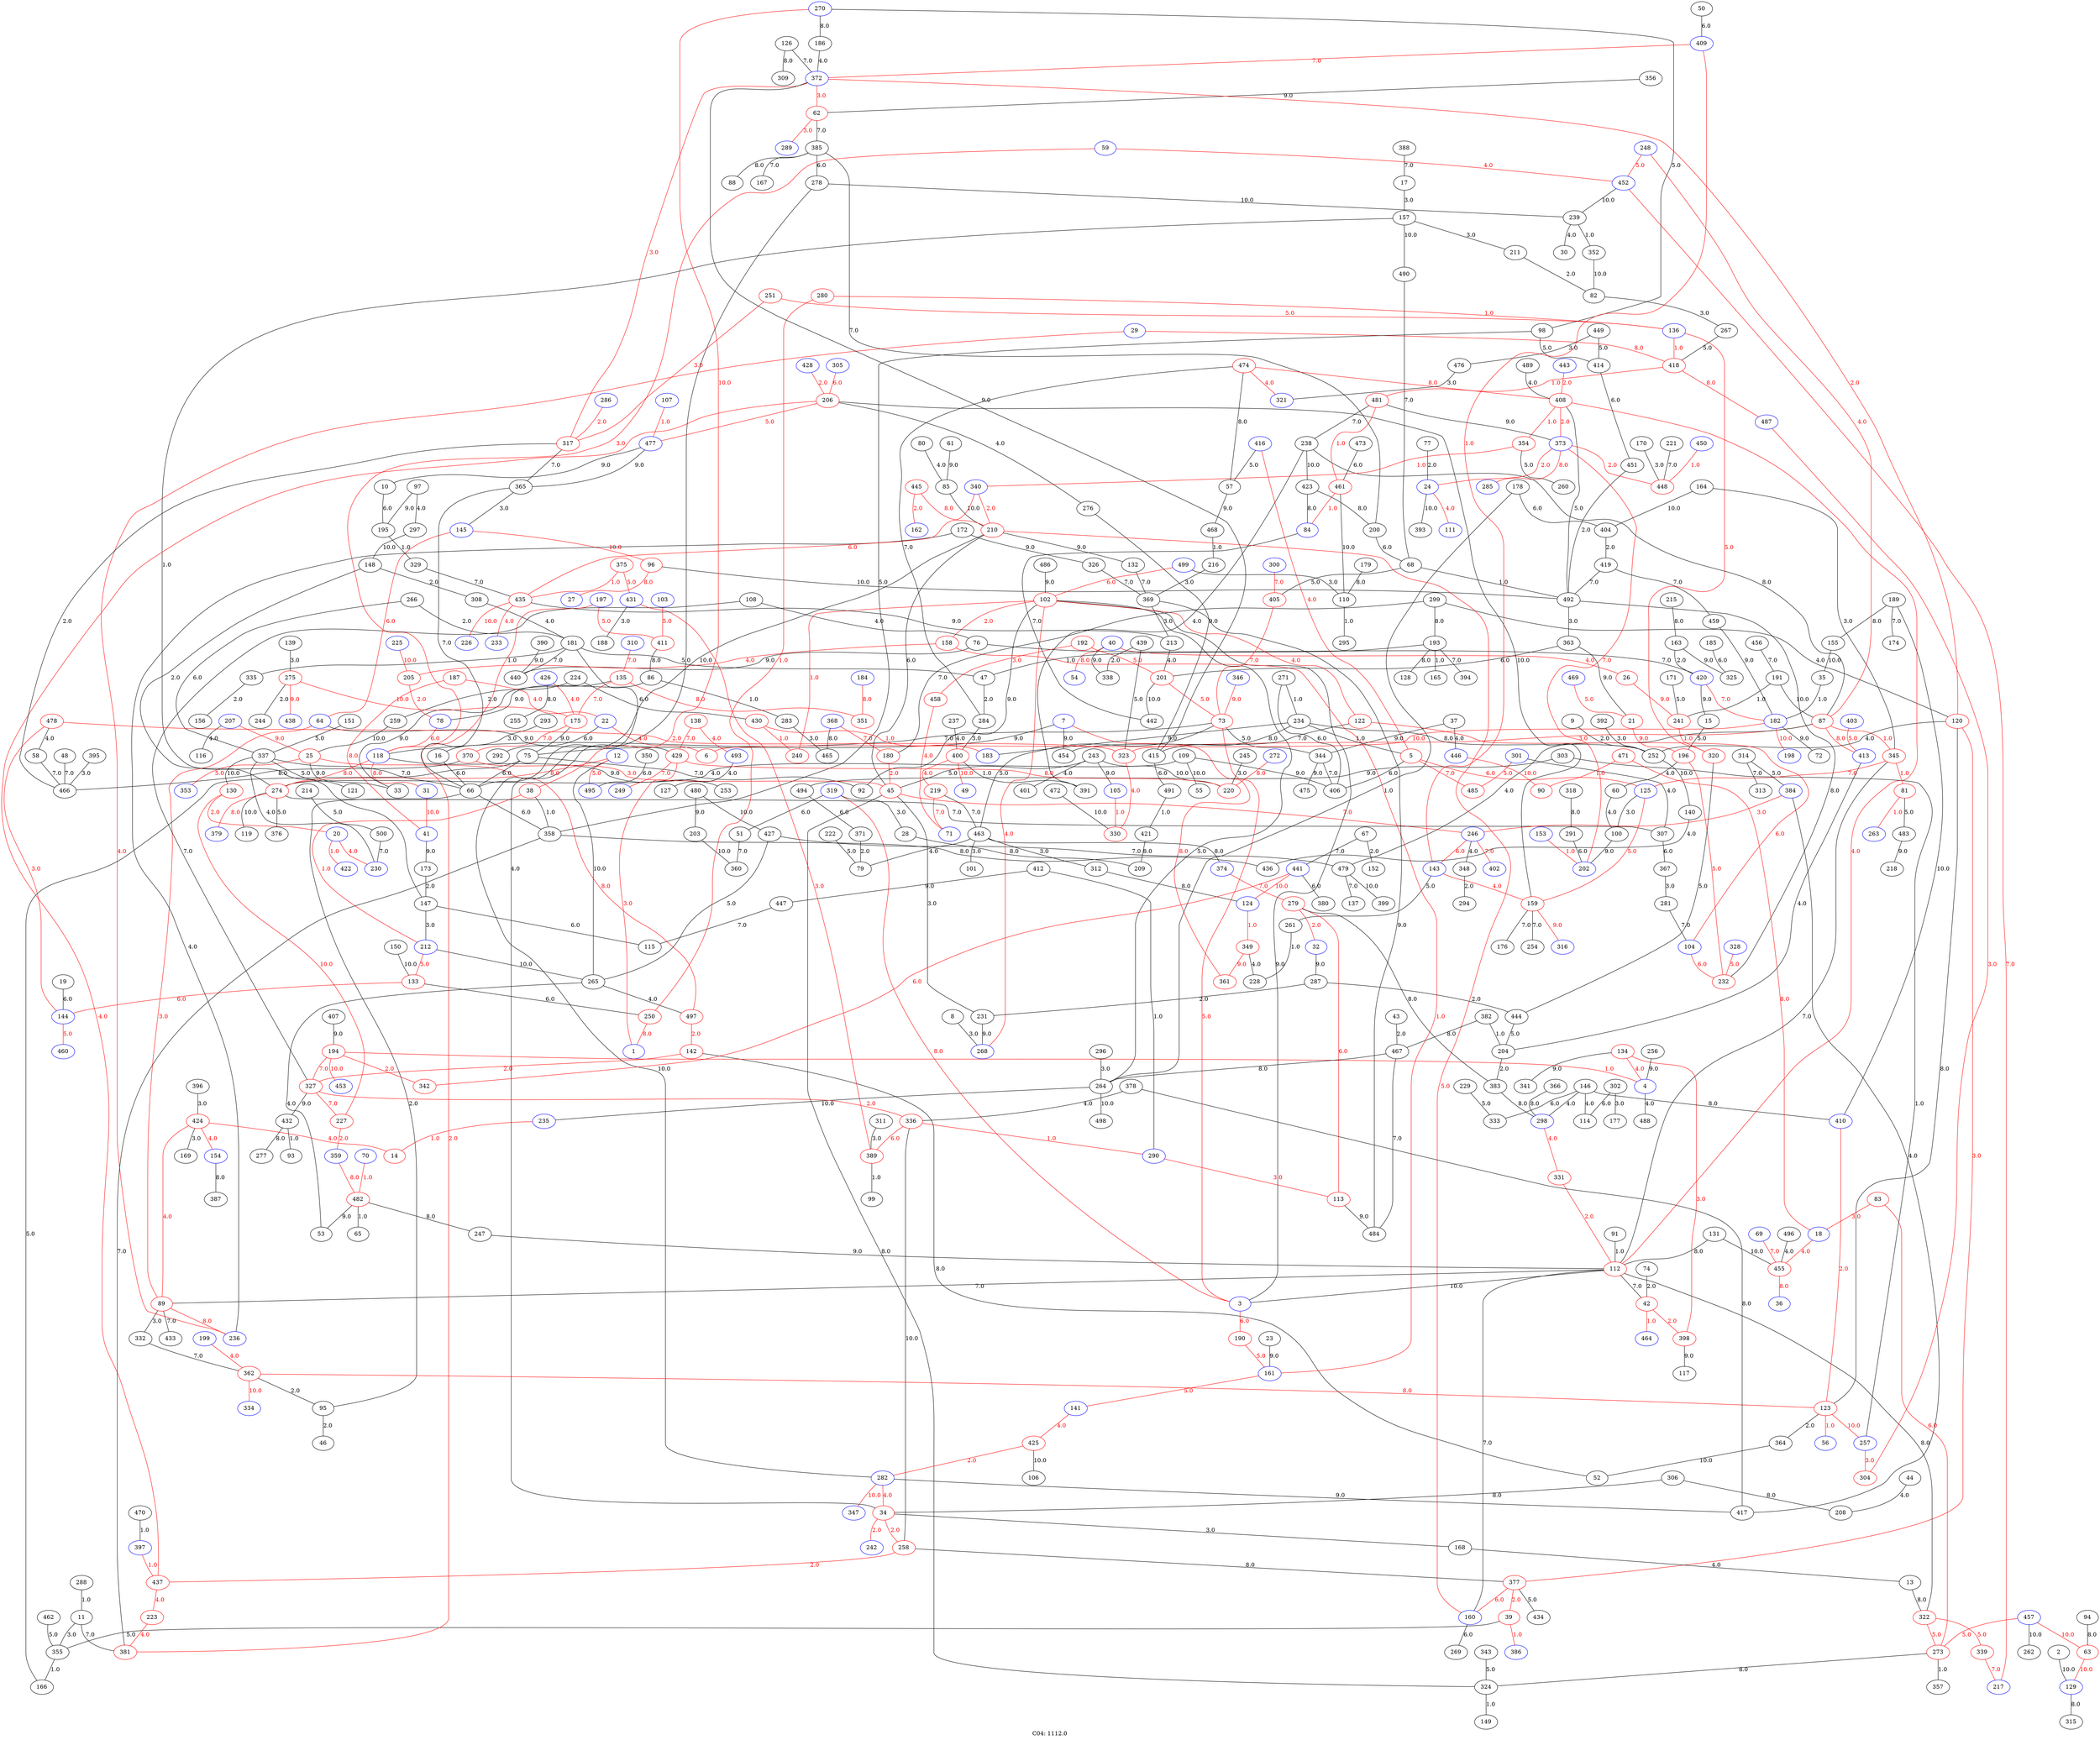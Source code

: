 strict graph G {
  label="C04: 1112.0";
  1 [ color="blue" ];
  2 [ ];
  3 [ color="blue" ];
  4 [ color="blue" ];
  5 [ color="red" ];
  6 [ color="red" ];
  7 [ color="blue" ];
  8 [ ];
  9 [ ];
  10 [ ];
  11 [ ];
  12 [ color="blue" ];
  13 [ ];
  14 [ color="red" ];
  15 [ ];
  16 [ ];
  17 [ ];
  18 [ color="blue" ];
  19 [ ];
  20 [ color="blue" ];
  21 [ color="red" ];
  22 [ color="blue" ];
  23 [ ];
  24 [ color="blue" ];
  25 [ color="red" ];
  26 [ color="red" ];
  27 [ color="blue" ];
  28 [ ];
  29 [ color="blue" ];
  30 [ ];
  31 [ color="blue" ];
  32 [ color="blue" ];
  33 [ ];
  34 [ color="red" ];
  35 [ ];
  36 [ color="blue" ];
  37 [ ];
  38 [ color="red" ];
  39 [ color="red" ];
  40 [ color="blue" ];
  41 [ color="blue" ];
  42 [ color="red" ];
  43 [ ];
  44 [ ];
  45 [ color="red" ];
  46 [ ];
  47 [ ];
  48 [ ];
  49 [ color="blue" ];
  50 [ ];
  51 [ ];
  52 [ ];
  53 [ ];
  54 [ color="blue" ];
  55 [ ];
  56 [ color="blue" ];
  57 [ ];
  58 [ ];
  59 [ color="blue" ];
  60 [ ];
  61 [ ];
  62 [ color="red" ];
  63 [ color="red" ];
  64 [ color="blue" ];
  65 [ ];
  66 [ ];
  67 [ ];
  68 [ ];
  69 [ color="blue" ];
  70 [ color="blue" ];
  71 [ color="blue" ];
  72 [ ];
  73 [ color="red" ];
  74 [ ];
  75 [ ];
  76 [ ];
  77 [ ];
  78 [ color="blue" ];
  79 [ ];
  80 [ ];
  81 [ color="red" ];
  82 [ ];
  83 [ color="red" ];
  84 [ color="blue" ];
  85 [ ];
  86 [ ];
  87 [ color="red" ];
  88 [ ];
  89 [ color="red" ];
  90 [ color="red" ];
  91 [ ];
  92 [ ];
  93 [ ];
  94 [ ];
  95 [ ];
  96 [ color="red" ];
  97 [ ];
  98 [ ];
  99 [ ];
  100 [ ];
  101 [ ];
  102 [ color="red" ];
  103 [ color="blue" ];
  104 [ color="blue" ];
  105 [ color="blue" ];
  106 [ ];
  107 [ color="blue" ];
  108 [ ];
  109 [ ];
  110 [ ];
  111 [ color="blue" ];
  112 [ color="red" ];
  113 [ color="red" ];
  114 [ ];
  115 [ ];
  116 [ ];
  117 [ ];
  118 [ color="blue" ];
  119 [ ];
  120 [ color="red" ];
  121 [ ];
  122 [ color="red" ];
  123 [ color="red" ];
  124 [ color="blue" ];
  125 [ color="blue" ];
  126 [ ];
  127 [ ];
  128 [ ];
  129 [ color="blue" ];
  130 [ color="red" ];
  131 [ ];
  132 [ ];
  133 [ color="red" ];
  134 [ color="red" ];
  135 [ color="red" ];
  136 [ color="blue" ];
  137 [ ];
  138 [ color="red" ];
  139 [ ];
  140 [ ];
  141 [ color="blue" ];
  142 [ color="red" ];
  143 [ color="blue" ];
  144 [ color="blue" ];
  145 [ color="blue" ];
  146 [ ];
  147 [ ];
  148 [ ];
  149 [ ];
  150 [ ];
  151 [ ];
  152 [ ];
  153 [ color="blue" ];
  154 [ color="blue" ];
  155 [ ];
  156 [ ];
  157 [ ];
  158 [ color="red" ];
  159 [ color="red" ];
  160 [ color="blue" ];
  161 [ color="blue" ];
  162 [ color="blue" ];
  163 [ ];
  164 [ ];
  165 [ ];
  166 [ ];
  167 [ ];
  168 [ ];
  169 [ ];
  170 [ ];
  171 [ ];
  172 [ ];
  173 [ ];
  174 [ ];
  175 [ color="red" ];
  176 [ ];
  177 [ ];
  178 [ ];
  179 [ ];
  180 [ color="red" ];
  181 [ ];
  182 [ color="blue" ];
  183 [ color="blue" ];
  184 [ color="blue" ];
  185 [ ];
  186 [ ];
  187 [ color="red" ];
  188 [ ];
  189 [ ];
  190 [ color="red" ];
  191 [ ];
  192 [ color="red" ];
  193 [ ];
  194 [ color="red" ];
  195 [ ];
  196 [ color="red" ];
  197 [ color="blue" ];
  198 [ color="blue" ];
  199 [ color="blue" ];
  200 [ ];
  201 [ color="red" ];
  202 [ color="blue" ];
  203 [ ];
  204 [ ];
  205 [ color="red" ];
  206 [ color="red" ];
  207 [ color="blue" ];
  208 [ ];
  209 [ ];
  210 [ color="red" ];
  211 [ ];
  212 [ color="blue" ];
  213 [ ];
  214 [ ];
  215 [ ];
  216 [ ];
  217 [ color="blue" ];
  218 [ ];
  219 [ color="red" ];
  220 [ color="red" ];
  221 [ ];
  222 [ ];
  223 [ color="red" ];
  224 [ ];
  225 [ color="blue" ];
  226 [ color="blue" ];
  227 [ color="red" ];
  228 [ ];
  229 [ ];
  230 [ color="blue" ];
  231 [ ];
  232 [ color="red" ];
  233 [ color="blue" ];
  234 [ ];
  235 [ color="blue" ];
  236 [ color="blue" ];
  237 [ ];
  238 [ ];
  239 [ ];
  240 [ color="red" ];
  241 [ color="red" ];
  242 [ color="blue" ];
  243 [ ];
  244 [ ];
  245 [ ];
  246 [ color="blue" ];
  247 [ ];
  248 [ color="blue" ];
  249 [ color="blue" ];
  250 [ color="red" ];
  251 [ color="red" ];
  252 [ ];
  253 [ ];
  254 [ ];
  255 [ ];
  256 [ ];
  257 [ color="blue" ];
  258 [ color="red" ];
  259 [ ];
  260 [ ];
  261 [ ];
  262 [ ];
  263 [ color="blue" ];
  264 [ ];
  265 [ ];
  266 [ ];
  267 [ ];
  268 [ color="blue" ];
  269 [ ];
  270 [ color="blue" ];
  271 [ ];
  272 [ color="blue" ];
  273 [ color="red" ];
  274 [ color="red" ];
  275 [ color="red" ];
  276 [ ];
  277 [ ];
  278 [ ];
  279 [ color="red" ];
  280 [ color="red" ];
  281 [ ];
  282 [ color="blue" ];
  283 [ ];
  284 [ ];
  285 [ color="blue" ];
  286 [ color="blue" ];
  287 [ ];
  288 [ ];
  289 [ color="blue" ];
  290 [ color="blue" ];
  291 [ ];
  292 [ ];
  293 [ ];
  294 [ ];
  295 [ ];
  296 [ ];
  297 [ ];
  298 [ color="blue" ];
  299 [ ];
  300 [ color="blue" ];
  301 [ color="blue" ];
  302 [ ];
  303 [ ];
  304 [ color="red" ];
  305 [ color="blue" ];
  306 [ ];
  307 [ ];
  308 [ ];
  309 [ ];
  310 [ color="blue" ];
  311 [ ];
  312 [ ];
  313 [ ];
  314 [ ];
  315 [ ];
  316 [ color="blue" ];
  317 [ color="red" ];
  318 [ ];
  319 [ color="blue" ];
  320 [ color="red" ];
  321 [ color="blue" ];
  322 [ color="red" ];
  323 [ color="red" ];
  324 [ ];
  325 [ ];
  326 [ ];
  327 [ color="red" ];
  328 [ color="blue" ];
  329 [ ];
  330 [ color="red" ];
  331 [ color="red" ];
  332 [ ];
  333 [ ];
  334 [ color="blue" ];
  335 [ ];
  336 [ color="red" ];
  337 [ ];
  338 [ ];
  339 [ color="red" ];
  340 [ color="blue" ];
  341 [ ];
  342 [ color="red" ];
  343 [ ];
  344 [ ];
  345 [ color="red" ];
  346 [ color="blue" ];
  347 [ color="blue" ];
  348 [ ];
  349 [ color="red" ];
  350 [ ];
  351 [ color="red" ];
  352 [ ];
  353 [ color="blue" ];
  354 [ color="red" ];
  355 [ ];
  356 [ ];
  357 [ ];
  358 [ ];
  359 [ color="blue" ];
  360 [ ];
  361 [ color="red" ];
  362 [ color="red" ];
  363 [ ];
  364 [ ];
  365 [ ];
  366 [ ];
  367 [ ];
  368 [ color="blue" ];
  369 [ ];
  370 [ color="red" ];
  371 [ ];
  372 [ color="blue" ];
  373 [ color="blue" ];
  374 [ color="blue" ];
  375 [ color="red" ];
  376 [ ];
  377 [ color="red" ];
  378 [ ];
  379 [ color="blue" ];
  380 [ ];
  381 [ color="red" ];
  382 [ ];
  383 [ ];
  384 [ color="blue" ];
  385 [ ];
  386 [ color="blue" ];
  387 [ ];
  388 [ ];
  389 [ color="red" ];
  390 [ ];
  391 [ ];
  392 [ ];
  393 [ ];
  394 [ ];
  395 [ ];
  396 [ ];
  397 [ color="blue" ];
  398 [ color="red" ];
  399 [ ];
  400 [ color="red" ];
  401 [ ];
  402 [ color="blue" ];
  403 [ color="blue" ];
  404 [ ];
  405 [ color="red" ];
  406 [ ];
  407 [ ];
  408 [ color="red" ];
  409 [ color="blue" ];
  410 [ color="blue" ];
  411 [ color="red" ];
  412 [ ];
  413 [ color="blue" ];
  414 [ ];
  415 [ ];
  416 [ color="blue" ];
  417 [ ];
  418 [ color="red" ];
  419 [ ];
  420 [ color="blue" ];
  421 [ ];
  422 [ color="blue" ];
  423 [ ];
  424 [ color="red" ];
  425 [ color="red" ];
  426 [ color="blue" ];
  427 [ ];
  428 [ color="blue" ];
  429 [ color="red" ];
  430 [ color="red" ];
  431 [ color="blue" ];
  432 [ ];
  433 [ ];
  434 [ ];
  435 [ color="red" ];
  436 [ ];
  437 [ color="red" ];
  438 [ color="blue" ];
  439 [ ];
  440 [ ];
  441 [ color="blue" ];
  442 [ ];
  443 [ color="blue" ];
  444 [ ];
  445 [ color="red" ];
  446 [ color="blue" ];
  447 [ ];
  448 [ color="red" ];
  449 [ ];
  450 [ color="blue" ];
  451 [ ];
  452 [ color="blue" ];
  453 [ color="blue" ];
  454 [ ];
  455 [ color="red" ];
  456 [ ];
  457 [ color="blue" ];
  458 [ color="red" ];
  459 [ ];
  460 [ color="blue" ];
  461 [ color="red" ];
  462 [ ];
  463 [ ];
  464 [ color="blue" ];
  465 [ ];
  466 [ ];
  467 [ ];
  468 [ ];
  469 [ color="blue" ];
  470 [ ];
  471 [ color="red" ];
  472 [ ];
  473 [ ];
  474 [ color="red" ];
  475 [ ];
  476 [ ];
  477 [ color="blue" ];
  478 [ color="red" ];
  479 [ ];
  480 [ ];
  481 [ color="red" ];
  482 [ color="red" ];
  483 [ ];
  484 [ ];
  485 [ color="red" ];
  486 [ ];
  487 [ color="blue" ];
  488 [ ];
  489 [ ];
  490 [ ];
  491 [ ];
  492 [ ];
  493 [ color="blue" ];
  494 [ ];
  495 [ color="blue" ];
  496 [ ];
  497 [ color="red" ];
  498 [ ];
  499 [ color="blue" ];
  500 [ ];
  112 -- 3 [ label="10.0" ];
  102 -- 3 [ label="9.0" ];
  102 -- 264 [ label="5.0" ];
  112 -- 89 [ label="7.0" ];
  112 -- 160 [ label="7.0" ];
  210 -- 160 [ color="red" fontcolor="red" label="5.0" ];
  3 -- 73 [ color="red" fontcolor="red" label="5.0" ];
  377 -- 160 [ color="red" fontcolor="red" label="6.0" ];
  73 -- 118 [ label="7.0" ];
  102 -- 158 [ color="red" fontcolor="red" label="2.0" ];
  73 -- 344 [ label="5.0" ];
  120 -- 377 [ color="red" fontcolor="red" label="3.0" ];
  118 -- 274 [ color="red" fontcolor="red" label="8.0" ];
  345 -- 112 [ label="7.0" ];
  344 -- 406 [ label="7.0" ];
  210 -- 66 [ label="10.0" ];
  158 -- 205 [ color="red" fontcolor="red" label="4.0" ];
  148 -- 274 [ label="2.0" ];
  408 -- 112 [ color="red" fontcolor="red" label="4.0" ];
  12 -- 274 [ color="red" fontcolor="red" label="8.0" ];
  274 -- 307 [ label="7.0" ];
  66 -- 358 [ label="6.0" ];
  258 -- 377 [ label="8.0" ];
  345 -- 125 [ color="red" fontcolor="red" label="7.0" ];
  64 -- 89 [ color="red" fontcolor="red" label="3.0" ];
  365 -- 66 [ label="7.0" ];
  210 -- 45 [ label="6.0" ];
  38 -- 358 [ label="1.0" ];
  87 -- 345 [ color="red" fontcolor="red" label="1.0" ];
  337 -- 66 [ label="7.0" ];
  258 -- 437 [ color="red" fontcolor="red" label="2.0" ];
  34 -- 258 [ color="red" fontcolor="red" label="2.0" ];
  45 -- 246 [ color="red" fontcolor="red" label="7.0" ];
  191 -- 87 [ label="10.0" ];
  499 -- 102 [ color="red" fontcolor="red" label="6.0" ];
  191 -- 241 [ label="1.0" ];
  38 -- 212 [ color="red" fontcolor="red" label="1.0" ];
  206 -- 437 [ color="red" fontcolor="red" label="4.0" ];
  443 -- 408 [ color="red" fontcolor="red" label="2.0" ];
  372 -- 120 [ color="red" fontcolor="red" label="2.0" ];
  246 -- 348 [ label="4.0" ];
  408 -- 492 [ label="5.0" ];
  336 -- 258 [ label="10.0" ];
  337 -- 230 [ label="4.0" ];
  102 -- 240 [ color="red" fontcolor="red" label="1.0" ];
  102 -- 122 [ color="red" fontcolor="red" label="4.0" ];
  87 -- 479 [ label="4.0" ];
  424 -- 89 [ color="red" fontcolor="red" label="4.0" ];
  278 -- 34 [ label="4.0" ];
  91 -- 112 [ label="1.0" ];
  427 -- 479 [ label="7.0" ];
  327 -- 336 [ color="red" fontcolor="red" label="2.0" ];
  102 -- 92 [ label="9.0" ];
  131 -- 112 [ label="8.0" ];
  306 -- 34 [ label="8.0" ];
  322 -- 112 [ label="8.0" ];
  73 -- 463 [ label="5.0" ];
  419 -- 492 [ label="7.0" ];
  78 -- 118 [ color="red" fontcolor="red" label="6.0" ];
  125 -- 100 [ label="3.0" ];
  408 -- 373 [ color="red" fontcolor="red" label="2.0" ];
  108 -- 327 [ label="7.0" ];
  212 -- 265 [ label="10.0" ];
  12 -- 495 [ color="red" fontcolor="red" label="5.0" ];
  68 -- 492 [ label="1.0" ];
  322 -- 273 [ color="red" fontcolor="red" label="5.0" ];
  319 -- 3 [ color="red" fontcolor="red" label="8.0" ];
  64 -- 429 [ label="9.0" ];
  463 -- 79 [ label="4.0" ];
  265 -- 53 [ label="4.0" ];
  296 -- 264 [ label="3.0" ];
  178 -- 264 [ label="1.0" ];
  131 -- 455 [ label="10.0" ];
  75 -- 66 [ label="6.0" ];
  118 -- 31 [ color="red" fontcolor="red" label="8.0" ];
  175 -- 75 [ label="9.0" ];
  135 -- 175 [ color="red" fontcolor="red" label="7.0" ];
  13 -- 322 [ label="8.0" ];
  194 -- 327 [ color="red" fontcolor="red" label="7.0" ];
  138 -- 429 [ color="red" fontcolor="red" label="7.0" ];
  482 -- 53 [ label="9.0" ];
  212 -- 133 [ color="red" fontcolor="red" label="5.0" ];
  373 -- 448 [ color="red" fontcolor="red" label="2.0" ];
  87 -- 323 [ color="red" fontcolor="red" label="3.0" ];
  457 -- 273 [ color="red" fontcolor="red" label="5.0" ];
  108 -- 76 [ label="4.0" ];
  274 -- 379 [ color="red" fontcolor="red" label="8.0" ];
  409 -- 372 [ color="red" fontcolor="red" label="7.0" ];
  372 -- 415 [ label="9.0" ];
  340 -- 210 [ color="red" fontcolor="red" label="2.0" ];
  373 -- 24 [ color="red" fontcolor="red" label="2.0" ];
  500 -- 230 [ label="7.0" ];
  100 -- 202 [ label="9.0" ];
  275 -- 175 [ color="red" fontcolor="red" label="10.0" ];
  481 -- 373 [ label="9.0" ];
  86 -- 78 [ label="9.0" ];
  370 -- 45 [ color="red" fontcolor="red" label="3.0" ];
  327 -- 432 [ label="9.0" ];
  291 -- 202 [ label="6.0" ];
  120 -- 123 [ label="8.0" ];
  456 -- 191 [ label="7.0" ];
  345 -- 81 [ color="red" fontcolor="red" label="1.0" ];
  482 -- 65 [ label="1.0" ];
  241 -- 320 [ color="red" fontcolor="red" label="1.0" ];
  486 -- 102 [ label="9.0" ];
  429 -- 220 [ color="red" fontcolor="red" label="8.0" ];
  457 -- 63 [ color="red" fontcolor="red" label="10.0" ];
  384 -- 246 [ color="red" fontcolor="red" label="3.0" ];
  481 -- 238 [ label="7.0" ];
  282 -- 34 [ color="red" fontcolor="red" label="4.0" ];
  118 -- 253 [ label="9.0" ];
  411 -- 86 [ label="8.0" ];
  246 -- 402 [ color="red" fontcolor="red" label="7.0" ];
  87 -- 413 [ color="red" fontcolor="red" label="8.0" ];
  482 -- 247 [ label="8.0" ];
  419 -- 459 [ label="7.0" ];
  319 -- 28 [ label="3.0" ];
  410 -- 123 [ color="red" fontcolor="red" label="2.0" ];
  232 -- 492 [ label="8.0" ];
  136 -- 320 [ color="red" fontcolor="red" label="5.0" ];
  98 -- 358 [ label="5.0" ];
  340 -- 435 [ color="red" fontcolor="red" label="6.0" ];
  75 -- 166 [ label="5.0" ];
  243 -- 45 [ label="5.0" ];
  69 -- 455 [ color="red" fontcolor="red" label="7.0" ];
  98 -- 414 [ label="5.0" ];
  7 -- 75 [ label="9.0" ];
  328 -- 232 [ color="red" fontcolor="red" label="5.0" ];
  142 -- 327 [ color="red" fontcolor="red" label="2.0" ];
  125 -- 159 [ color="red" fontcolor="red" label="5.0" ];
  418 -- 481 [ color="red" fontcolor="red" label="1.0" ];
  120 -- 252 [ label="4.0" ];
  31 -- 41 [ color="red" fontcolor="red" label="10.0" ];
  139 -- 275 [ label="3.0" ];
  370 -- 466 [ label="8.0" ];
  480 -- 427 [ label="10.0" ];
  83 -- 273 [ color="red" fontcolor="red" label="6.0" ];
  477 -- 365 [ label="9.0" ];
  499 -- 110 [ label="3.0" ];
  194 -- 4 [ color="red" fontcolor="red" label="1.0" ];
  413 -- 204 [ label="4.0" ];
  76 -- 420 [ label="7.0" ];
  336 -- 290 [ color="red" fontcolor="red" label="1.0" ];
  299 -- 120 [ label="4.0" ];
  497 -- 142 [ color="red" fontcolor="red" label="2.0" ];
  322 -- 339 [ color="red" fontcolor="red" label="5.0" ];
  34 -- 242 [ color="red" fontcolor="red" label="2.0" ];
  146 -- 410 [ label="8.0" ];
  109 -- 274 [ label="4.0" ];
  37 -- 344 [ label="9.0" ];
  187 -- 41 [ color="red" fontcolor="red" label="8.0" ];
  135 -- 351 [ color="red" fontcolor="red" label="8.0" ];
  20 -- 230 [ color="red" fontcolor="red" label="4.0" ];
  478 -- 323 [ color="red" fontcolor="red" label="2.0" ];
  418 -- 487 [ color="red" fontcolor="red" label="8.0" ];
  459 -- 182 [ label="9.0" ];
  426 -- 175 [ color="red" fontcolor="red" label="4.0" ];
  463 -- 312 [ label="3.0" ];
  194 -- 342 [ color="red" fontcolor="red" label="2.0" ];
  385 -- 278 [ label="6.0" ];
  182 -- 72 [ label="9.0" ];
  245 -- 220 [ label="3.0" ];
  134 -- 4 [ color="red" fontcolor="red" label="4.0" ];
  62 -- 385 [ label="7.0" ];
  143 -- 159 [ color="red" fontcolor="red" label="4.0" ];
  222 -- 79 [ label="5.0" ];
  273 -- 324 [ label="8.0" ];
  63 -- 129 [ color="red" fontcolor="red" label="10.0" ];
  163 -- 420 [ label="2.0" ];
  424 -- 14 [ color="red" fontcolor="red" label="4.0" ];
  219 -- 463 [ label="7.0" ];
  85 -- 210 [ label="10.0" ];
  299 -- 193 [ label="8.0" ];
  181 -- 282 [ label="10.0" ];
  339 -- 217 [ color="red" fontcolor="red" label="7.0" ];
  355 -- 166 [ label="1.0" ];
  267 -- 418 [ label="5.0" ];
  158 -- 161 [ color="red" fontcolor="red" label="1.0" ];
  392 -- 252 [ label="3.0" ];
  396 -- 424 [ label="3.0" ];
  480 -- 203 [ label="9.0" ];
  385 -- 200 [ label="7.0" ];
  146 -- 114 [ label="4.0" ];
  28 -- 209 [ label="8.0" ];
  37 -- 446 [ label="4.0" ];
  4 -- 488 [ label="4.0" ];
  210 -- 132 [ label="9.0" ];
  7 -- 361 [ color="red" fontcolor="red" label="8.0" ];
  319 -- 51 [ label="6.0" ];
  452 -- 217 [ color="red" fontcolor="red" label="7.0" ];
  331 -- 112 [ color="red" fontcolor="red" label="2.0" ];
  435 -- 226 [ color="red" fontcolor="red" label="10.0" ];
  160 -- 269 [ label="6.0" ];
  343 -- 324 [ label="5.0" ];
  371 -- 79 [ label="2.0" ];
  11 -- 355 [ label="3.0" ];
  145 -- 64 [ color="red" fontcolor="red" label="6.0" ];
  481 -- 461 [ color="red" fontcolor="red" label="1.0" ];
  490 -- 68 [ label="7.0" ];
  428 -- 206 [ color="red" fontcolor="red" label="2.0" ];
  25 -- 497 [ color="red" fontcolor="red" label="8.0" ];
  302 -- 114 [ label="6.0" ];
  45 -- 231 [ label="3.0" ];
  35 -- 182 [ label="1.0" ];
  441 -- 342 [ color="red" fontcolor="red" label="6.0" ];
  306 -- 208 [ label="8.0" ];
  96 -- 492 [ label="10.0" ];
  23 -- 161 [ label="9.0" ];
  146 -- 298 [ label="4.0" ];
  157 -- 490 [ label="10.0" ];
  122 -- 104 [ color="red" fontcolor="red" label="6.0" ];
  349 -- 361 [ color="red" fontcolor="red" label="9.0" ];
  189 -- 410 [ label="10.0" ];
  112 -- 42 [ label="7.0" ];
  412 -- 290 [ label="1.0" ];
  270 -- 98 [ label="5.0" ];
  20 -- 422 [ color="red" fontcolor="red" label="1.0" ];
  336 -- 389 [ color="red" fontcolor="red" label="6.0" ];
  270 -- 186 [ label="8.0" ];
  385 -- 88 [ label="8.0" ];
  302 -- 177 [ label="3.0" ];
  287 -- 231 [ label="2.0" ];
  171 -- 241 [ label="5.0" ];
  193 -- 394 [ label="7.0" ];
  123 -- 257 [ color="red" fontcolor="red" label="10.0" ];
  463 -- 374 [ label="8.0" ];
  193 -- 165 [ label="1.0" ];
  389 -- 99 [ label="1.0" ];
  311 -- 389 [ label="3.0" ];
  67 -- 441 [ label="7.0" ];
  382 -- 204 [ label="1.0" ];
  439 -- 323 [ label="5.0" ];
  159 -- 316 [ color="red" fontcolor="red" label="9.0" ];
  29 -- 418 [ color="red" fontcolor="red" label="8.0" ];
  17 -- 157 [ label="3.0" ];
  424 -- 154 [ color="red" fontcolor="red" label="4.0" ];
  337 -- 121 [ label="5.0" ];
  287 -- 444 [ label="2.0" ];
  474 -- 408 [ color="red" fontcolor="red" label="8.0" ];
  445 -- 210 [ color="red" fontcolor="red" label="8.0" ];
  86 -- 283 [ label="1.0" ];
  215 -- 163 [ label="8.0" ];
  207 -- 25 [ color="red" fontcolor="red" label="9.0" ];
  388 -- 17 [ label="7.0" ];
  62 -- 289 [ color="red" fontcolor="red" label="3.0" ];
  446 -- 90 [ color="red" fontcolor="red" label="10.0" ];
  130 -- 20 [ color="red" fontcolor="red" label="2.0" ];
  82 -- 267 [ label="3.0" ];
  372 -- 317 [ color="red" fontcolor="red" label="3.0" ];
  362 -- 123 [ color="red" fontcolor="red" label="8.0" ];
  449 -- 414 [ label="5.0" ];
  135 -- 33 [ label="9.0" ];
  462 -- 355 [ label="5.0" ];
  271 -- 406 [ label="6.0" ];
  163 -- 325 [ label="9.0" ];
  132 -- 369 [ label="7.0" ];
  375 -- 435 [ color="red" fontcolor="red" label="1.0" ];
  42 -- 398 [ color="red" fontcolor="red" label="2.0" ];
  412 -- 447 [ label="9.0" ];
  301 -- 307 [ label="4.0" ];
  358 -- 436 [ label="8.0" ];
  251 -- 317 [ color="red" fontcolor="red" label="3.0" ];
  423 -- 200 [ label="8.0" ];
  385 -- 167 [ label="7.0" ];
  405 -- 73 [ color="red" fontcolor="red" label="7.0" ];
  81 -- 483 [ label="5.0" ];
  323 -- 330 [ color="red" fontcolor="red" label="4.0" ];
  318 -- 291 [ label="8.0" ];
  48 -- 466 [ label="7.0" ];
  424 -- 169 [ label="3.0" ];
  426 -- 255 [ label="8.0" ];
  252 -- 140 [ label="10.0" ];
  39 -- 355 [ label="5.0" ];
  400 -- 219 [ color="red" fontcolor="red" label="4.0" ];
  18 -- 455 [ color="red" fontcolor="red" label="4.0" ];
  204 -- 383 [ label="2.0" ];
  181 -- 440 [ label="7.0" ];
  492 -- 363 [ label="3.0" ];
  259 -- 25 [ label="10.0" ];
  450 -- 448 [ color="red" fontcolor="red" label="1.0" ];
  489 -- 408 [ label="4.0" ];
  449 -- 476 [ label="3.0" ];
  439 -- 338 [ label="2.0" ];
  24 -- 393 [ label="10.0" ];
  354 -- 340 [ color="red" fontcolor="red" label="1.0" ];
  326 -- 369 [ label="7.0" ];
  237 -- 400 [ label="4.0" ];
  429 -- 1 [ color="red" fontcolor="red" label="3.0" ];
  275 -- 244 [ label="2.0" ];
  146 -- 333 [ label="6.0" ];
  366 -- 298 [ label="8.0" ];
  282 -- 417 [ label="9.0" ];
  179 -- 110 [ label="8.0" ];
  301 -- 485 [ color="red" fontcolor="red" label="5.0" ];
  187 -- 22 [ color="red" fontcolor="red" label="4.0" ];
  350 -- 495 [ label="6.0" ];
  478 -- 58 [ label="4.0" ];
  2 -- 129 [ label="10.0" ];
  60 -- 100 [ label="4.0" ];
  390 -- 440 [ label="9.0" ];
  348 -- 294 [ label="2.0" ];
  478 -- 144 [ color="red" fontcolor="red" label="3.0" ];
  256 -- 4 [ label="9.0" ];
  29 -- 236 [ color="red" fontcolor="red" label="4.0" ];
  400 -- 49 [ color="red" fontcolor="red" label="10.0" ];
  455 -- 36 [ color="red" fontcolor="red" label="8.0" ];
  22 -- 292 [ label="6.0" ];
  159 -- 254 [ label="7.0" ];
  181 -- 47 [ label="5.0" ];
  279 -- 383 [ label="8.0" ];
  425 -- 282 [ color="red" fontcolor="red" label="2.0" ];
  66 -- 95 [ label="2.0" ];
  300 -- 405 [ color="red" fontcolor="red" label="7.0" ];
  363 -- 201 [ label="6.0" ];
  437 -- 223 [ color="red" fontcolor="red" label="4.0" ];
  157 -- 147 [ label="1.0" ];
  219 -- 71 [ color="red" fontcolor="red" label="7.0" ];
  16 -- 66 [ label="6.0" ];
  483 -- 218 [ label="9.0" ];
  225 -- 205 [ color="red" fontcolor="red" label="10.0" ];
  257 -- 304 [ color="red" fontcolor="red" label="3.0" ];
  182 -- 198 [ color="red" fontcolor="red" label="10.0" ];
  7 -- 454 [ label="9.0" ];
  397 -- 437 [ color="red" fontcolor="red" label="1.0" ];
  32 -- 287 [ label="9.0" ];
  281 -- 104 [ label="7.0" ];
  431 -- 389 [ color="red" fontcolor="red" label="3.0" ];
  123 -- 56 [ color="red" fontcolor="red" label="1.0" ];
  238 -- 391 [ label="4.0" ];
  81 -- 263 [ color="red" fontcolor="red" label="1.0" ];
  80 -- 85 [ label="4.0" ];
  441 -- 380 [ label="6.0" ];
  395 -- 466 [ label="3.0" ];
  264 -- 498 [ label="10.0" ];
  19 -- 144 [ label="6.0" ];
  472 -- 330 [ label="10.0" ];
  496 -- 455 [ label="4.0" ];
  159 -- 176 [ label="7.0" ];
  40 -- 338 [ label="9.0" ];
  189 -- 155 [ label="8.0" ];
  432 -- 277 [ label="8.0" ];
  51 -- 360 [ label="7.0" ];
  5 -- 125 [ color="red" fontcolor="red" label="6.0" ];
  126 -- 372 [ label="7.0" ];
  193 -- 128 [ label="8.0" ];
  103 -- 411 [ color="red" fontcolor="red" label="5.0" ];
  363 -- 21 [ label="9.0" ];
  216 -- 369 [ label="3.0" ];
  432 -- 93 [ label="1.0" ];
  430 -- 240 [ color="red" fontcolor="red" label="1.0" ];
  297 -- 148 [ label="10.0" ];
  102 -- 268 [ color="red" fontcolor="red" label="4.0" ];
  403 -- 413 [ color="red" fontcolor="red" label="5.0" ];
  181 -- 335 [ label="1.0" ];
  151 -- 337 [ label="5.0" ];
  377 -- 434 [ label="5.0" ];
  40 -- 54 [ color="red" fontcolor="red" label="8.0" ];
  243 -- 401 [ label="4.0" ];
  314 -- 384 [ label="5.0" ];
  278 -- 239 [ label="10.0" ];
  130 -- 227 [ color="red" fontcolor="red" label="10.0" ];
  180 -- 45 [ color="red" fontcolor="red" label="2.0" ];
  373 -- 285 [ color="red" fontcolor="red" label="8.0" ];
  189 -- 174 [ label="7.0" ];
  94 -- 63 [ label="8.0" ];
  70 -- 482 [ color="red" fontcolor="red" label="1.0" ];
  25 -- 353 [ color="red" fontcolor="red" label="5.0" ];
  457 -- 262 [ label="10.0" ];
  266 -- 181 [ label="2.0" ];
  59 -- 452 [ color="red" fontcolor="red" label="4.0" ];
  307 -- 367 [ label="6.0" ];
  303 -- 257 [ label="1.0" ];
  471 -- 18 [ color="red" fontcolor="red" label="8.0" ];
  445 -- 162 [ color="red" fontcolor="red" label="2.0" ];
  173 -- 147 [ label="2.0" ];
  239 -- 352 [ label="1.0" ];
  275 -- 438 [ color="red" fontcolor="red" label="9.0" ];
  314 -- 313 [ label="7.0" ];
  467 -- 264 [ label="8.0" ];
  378 -- 336 [ label="4.0" ];
  243 -- 105 [ label="9.0" ];
  293 -- 16 [ label="3.0" ];
  201 -- 442 [ label="10.0" ];
  192 -- 201 [ color="red" fontcolor="red" label="5.0" ];
  425 -- 106 [ label="10.0" ];
  272 -- 220 [ color="red" fontcolor="red" label="8.0" ];
  61 -- 85 [ label="9.0" ];
  144 -- 460 [ color="red" fontcolor="red" label="5.0" ];
  42 -- 464 [ color="red" fontcolor="red" label="1.0" ];
  89 -- 332 [ label="3.0" ];
  97 -- 297 [ label="4.0" ];
  234 -- 252 [ label="8.0" ];
  368 -- 180 [ color="red" fontcolor="red" label="7.0" ];
  143 -- 261 [ label="5.0" ];
  39 -- 386 [ color="red" fontcolor="red" label="1.0" ];
  197 -- 411 [ color="red" fontcolor="red" label="5.0" ];
  414 -- 451 [ label="6.0" ];
  288 -- 11 [ label="1.0" ];
  44 -- 208 [ label="4.0" ];
  172 -- 236 [ label="4.0" ];
  356 -- 62 [ label="9.0" ];
  194 -- 453 [ color="red" fontcolor="red" label="10.0" ];
  142 -- 52 [ label="8.0" ];
  67 -- 152 [ label="2.0" ];
  84 -- 442 [ label="7.0" ];
  479 -- 137 [ label="7.0" ];
  150 -- 133 [ label="10.0" ];
  329 -- 435 [ label="7.0" ];
  229 -- 333 [ label="5.0" ];
  404 -- 419 [ label="2.0" ];
  369 -- 484 [ label="9.0" ];
  110 -- 295 [ label="1.0" ];
  239 -- 30 [ label="4.0" ];
  431 -- 188 [ label="3.0" ];
  470 -- 397 [ label="1.0" ];
  164 -- 404 [ label="10.0" ];
  346 -- 73 [ color="red" fontcolor="red" label="9.0" ];
  305 -- 206 [ color="red" fontcolor="red" label="6.0" ];
  124 -- 349 [ color="red" fontcolor="red" label="1.0" ];
  359 -- 482 [ color="red" fontcolor="red" label="8.0" ];
  468 -- 216 [ label="1.0" ];
  95 -- 46 [ label="2.0" ];
  335 -- 156 [ label="2.0" ];
  494 -- 371 [ label="6.0" ];
  421 -- 209 [ label="8.0" ];
  435 -- 233 [ color="red" fontcolor="red" label="4.0" ];
  26 -- 241 [ color="red" fontcolor="red" label="9.0" ];
  235 -- 14 [ color="red" fontcolor="red" label="1.0" ];
  458 -- 71 [ color="red" fontcolor="red" label="4.0" ];
  126 -- 309 [ label="8.0" ];
  261 -- 228 [ label="1.0" ];
  308 -- 181 [ label="4.0" ];
  407 -- 194 [ label="9.0" ];
  274 -- 376 [ label="5.0" ];
  207 -- 116 [ label="4.0" ];
  420 -- 15 [ label="9.0" ];
  354 -- 260 [ label="5.0" ];
  9 -- 252 [ label="2.0" ];
  22 -- 6 [ color="red" fontcolor="red" label="4.0" ];
  310 -- 135 [ color="red" fontcolor="red" label="7.0" ];
  283 -- 465 [ label="3.0" ];
  74 -- 42 [ label="2.0" ];
  185 -- 325 [ label="6.0" ];
  214 -- 500 [ label="5.0" ];
  276 -- 415 [ label="9.0" ];
  89 -- 433 [ label="7.0" ];
  141 -- 425 [ color="red" fontcolor="red" label="4.0" ];
  133 -- 250 [ label="6.0" ];
  3 -- 190 [ color="red" fontcolor="red" label="6.0" ];
  398 -- 117 [ label="9.0" ];
  34 -- 168 [ label="3.0" ];
  447 -- 115 [ label="7.0" ];
  153 -- 202 [ color="red" fontcolor="red" label="1.0" ];
  416 -- 5 [ color="red" fontcolor="red" label="4.0" ];
  50 -- 409 [ label="6.0" ];
  274 -- 119 [ label="10.0" ];
  479 -- 399 [ label="10.0" ];
  154 -- 387 [ label="8.0" ];
  11 -- 381 [ label="7.0" ];
  109 -- 55 [ label="10.0" ];
  221 -- 448 [ label="7.0" ];
  123 -- 364 [ label="2.0" ];
  97 -- 195 [ label="9.0" ];
  473 -- 461 [ label="6.0" ];
  290 -- 113 [ color="red" fontcolor="red" label="3.0" ];
  129 -- 315 [ label="8.0" ];
  344 -- 475 [ label="9.0" ];
  138 -- 493 [ color="red" fontcolor="red" label="4.0" ];
  134 -- 341 [ label="9.0" ];
  8 -- 268 [ label="3.0" ];
  493 -- 127 [ label="4.0" ];
  474 -- 57 [ label="8.0" ];
  491 -- 421 [ label="1.0" ];
  170 -- 448 [ label="3.0" ];
  248 -- 452 [ color="red" fontcolor="red" label="5.0" ];
  280 -- 250 [ color="red" fontcolor="red" label="1.0" ];
  273 -- 357 [ label="1.0" ];
  469 -- 21 [ color="red" fontcolor="red" label="5.0" ];
  286 -- 317 [ color="red" fontcolor="red" label="2.0" ];
  184 -- 351 [ color="red" fontcolor="red" label="8.0" ];
  199 -- 362 [ color="red" fontcolor="red" label="4.0" ];
  477 -- 10 [ label="9.0" ];
  429 -- 249 [ color="red" fontcolor="red" label="7.0" ];
  77 -- 24 [ label="2.0" ];
  211 -- 82 [ label="2.0" ];
  96 -- 27 [ color="red" fontcolor="red" label="8.0" ];
  24 -- 111 [ color="red" fontcolor="red" label="4.0" ];
  15 -- 196 [ label="5.0" ];
  284 -- 400 [ label="3.0" ];
  224 -- 259 [ label="2.0" ];
  43 -- 467 [ label="2.0" ];
  282 -- 347 [ color="red" fontcolor="red" label="10.0" ];
  107 -- 477 [ color="red" fontcolor="red" label="1.0" ];
  324 -- 149 [ label="1.0" ];
  474 -- 321 [ color="red" fontcolor="red" label="4.0" ];
  213 -- 201 [ label="4.0" ];
  362 -- 334 [ color="red" fontcolor="red" label="10.0" ];
  234 -- 183 [ label="9.0" ];
  463 -- 101 [ label="3.0" ];
  40 -- 26 [ color="red" fontcolor="red" label="4.0" ];
  45 -- 324 [ label="8.0" ];
  251 -- 136 [ color="red" fontcolor="red" label="5.0" ];
  147 -- 115 [ label="6.0" ];
  186 -- 372 [ label="4.0" ];
  133 -- 144 [ color="red" fontcolor="red" label="6.0" ];
  279 -- 113 [ color="red" fontcolor="red" label="6.0" ];
  89 -- 236 [ color="red" fontcolor="red" label="8.0" ];
  408 -- 354 [ color="red" fontcolor="red" label="1.0" ];
  441 -- 124 [ color="red" fontcolor="red" label="10.0" ];
  416 -- 57 [ label="5.0" ];
  145 -- 96 [ color="red" fontcolor="red" label="10.0" ];
  192 -- 458 [ color="red" fontcolor="red" label="3.0" ];
  134 -- 398 [ color="red" fontcolor="red" label="3.0" ];
  147 -- 212 [ label="3.0" ];
  140 -- 436 [ label="4.0" ];
  113 -- 484 [ label="9.0" ];
  105 -- 330 [ color="red" fontcolor="red" label="1.0" ];
  452 -- 239 [ label="10.0" ];
  206 -- 477 [ color="red" fontcolor="red" label="5.0" ];
  461 -- 110 [ label="10.0" ];
  205 -- 78 [ color="red" fontcolor="red" label="2.0" ];
  203 -- 360 [ label="10.0" ];
  423 -- 84 [ label="8.0" ];
  364 -- 52 [ label="10.0" ];
  264 -- 235 [ label="10.0" ];
  430 -- 183 [ color="red" fontcolor="red" label="1.0" ];
  247 -- 112 [ label="9.0" ];
  172 -- 326 [ label="9.0" ];
  279 -- 32 [ color="red" fontcolor="red" label="2.0" ];
  175 -- 370 [ color="red" fontcolor="red" label="7.0" ];
  377 -- 39 [ color="red" fontcolor="red" label="2.0" ];
  109 -- 406 [ label="9.0" ];
  375 -- 431 [ color="red" fontcolor="red" label="5.0" ];
  337 -- 130 [ label="10.0" ];
  415 -- 491 [ label="6.0" ];
  41 -- 173 [ label="9.0" ];
  193 -- 47 [ label="1.0" ];
  266 -- 337 [ label="6.0" ];
  21 -- 196 [ color="red" fontcolor="red" label="9.0" ];
  83 -- 18 [ color="red" fontcolor="red" label="3.0" ];
  271 -- 234 [ label="1.0" ];
  352 -- 82 [ label="10.0" ];
  349 -- 228 [ label="4.0" ];
  409 -- 143 [ color="red" fontcolor="red" label="1.0" ];
  400 -- 391 [ label="1.0" ];
  474 -- 284 [ label="7.0" ];
  58 -- 466 [ label="7.0" ];
  246 -- 143 [ color="red" fontcolor="red" label="6.0" ];
  368 -- 465 [ label="8.0" ];
  68 -- 405 [ label="5.0" ];
  332 -- 362 [ label="7.0" ];
  157 -- 211 [ label="3.0" ];
  196 -- 60 [ label="4.0" ];
  234 -- 415 [ label="8.0" ];
  265 -- 497 [ label="4.0" ];
  461 -- 84 [ color="red" fontcolor="red" label="1.0" ];
  12 -- 265 [ label="10.0" ];
  76 -- 440 [ label="9.0" ];
  10 -- 195 [ label="6.0" ];
  238 -- 423 [ label="10.0" ];
  374 -- 279 [ color="red" fontcolor="red" label="7.0" ];
  168 -- 13 [ label="4.0" ];
  471 -- 90 [ color="red" fontcolor="red" label="1.0" ];
  299 -- 180 [ label="7.0" ];
  317 -- 365 [ label="7.0" ];
  365 -- 145 [ label="3.0" ];
  382 -- 467 [ label="8.0" ];
  317 -- 466 [ label="2.0" ];
  487 -- 304 [ color="red" fontcolor="red" label="3.0" ];
  206 -- 159 [ label="10.0" ];
  206 -- 276 [ label="4.0" ];
  303 -- 494 [ label="9.0" ];
  178 -- 404 [ label="6.0" ];
  451 -- 492 [ label="2.0" ];
  270 -- 38 [ color="red" fontcolor="red" label="10.0" ];
  104 -- 232 [ color="red" fontcolor="red" label="6.0" ];
  298 -- 331 [ color="red" fontcolor="red" label="4.0" ];
  190 -- 161 [ color="red" fontcolor="red" label="5.0" ];
  367 -- 281 [ label="3.0" ];
  238 -- 87 [ label="8.0" ];
  47 -- 284 [ label="2.0" ];
  372 -- 62 [ color="red" fontcolor="red" label="3.0" ];
  57 -- 468 [ label="9.0" ];
  312 -- 124 [ label="8.0" ];
  384 -- 417 [ label="4.0" ];
  195 -- 329 [ label="1.0" ];
  196 -- 232 [ color="red" fontcolor="red" label="5.0" ];
  369 -- 213 [ label="3.0" ];
  476 -- 321 [ label="3.0" ];
  201 -- 73 [ color="red" fontcolor="red" label="5.0" ];
  197 -- 381 [ color="red" fontcolor="red" label="2.0" ];
  362 -- 95 [ label="2.0" ];
  373 -- 202 [ color="red" fontcolor="red" label="7.0" ];
  248 -- 87 [ color="red" fontcolor="red" label="4.0" ];
  227 -- 359 [ color="red" fontcolor="red" label="2.0" ];
  164 -- 345 [ label="3.0" ];
  5 -- 485 [ color="red" fontcolor="red" label="7.0" ];
  122 -- 454 [ label="7.0" ];
  148 -- 308 [ label="2.0" ];
  444 -- 204 [ label="5.0" ];
  320 -- 444 [ label="5.0" ];
  383 -- 298 [ label="8.0" ];
  420 -- 182 [ color="red" fontcolor="red" label="7.0" ];
  467 -- 484 [ label="7.0" ];
  5 -- 406 [ label="6.0" ];
  234 -- 5 [ label="1.0" ];
  223 -- 381 [ color="red" fontcolor="red" label="4.0" ];
  358 -- 381 [ label="7.0" ];
  378 -- 417 [ label="8.0" ];
  59 -- 118 [ color="red" fontcolor="red" label="3.0" ];
  243 -- 220 [ label="10.0" ];
  136 -- 418 [ color="red" fontcolor="red" label="1.0" ];
  250 -- 1 [ color="red" fontcolor="red" label="8.0" ];
  280 -- 136 [ color="red" fontcolor="red" label="1.0" ];
  161 -- 141 [ color="red" fontcolor="red" label="5.0" ];
  182 -- 6 [ color="red" fontcolor="red" label="10.0" ];
  25 -- 33 [ label="9.0" ];
  327 -- 227 [ color="red" fontcolor="red" label="7.0" ];
  75 -- 92 [ label="7.0" ];
  427 -- 265 [ label="5.0" ];
  200 -- 68 [ label="6.0" ];
  231 -- 268 [ label="9.0" ];
  155 -- 35 [ label="10.0" ];
  224 -- 430 [ label="6.0" ];
  435 -- 213 [ label="9.0" ];
}
